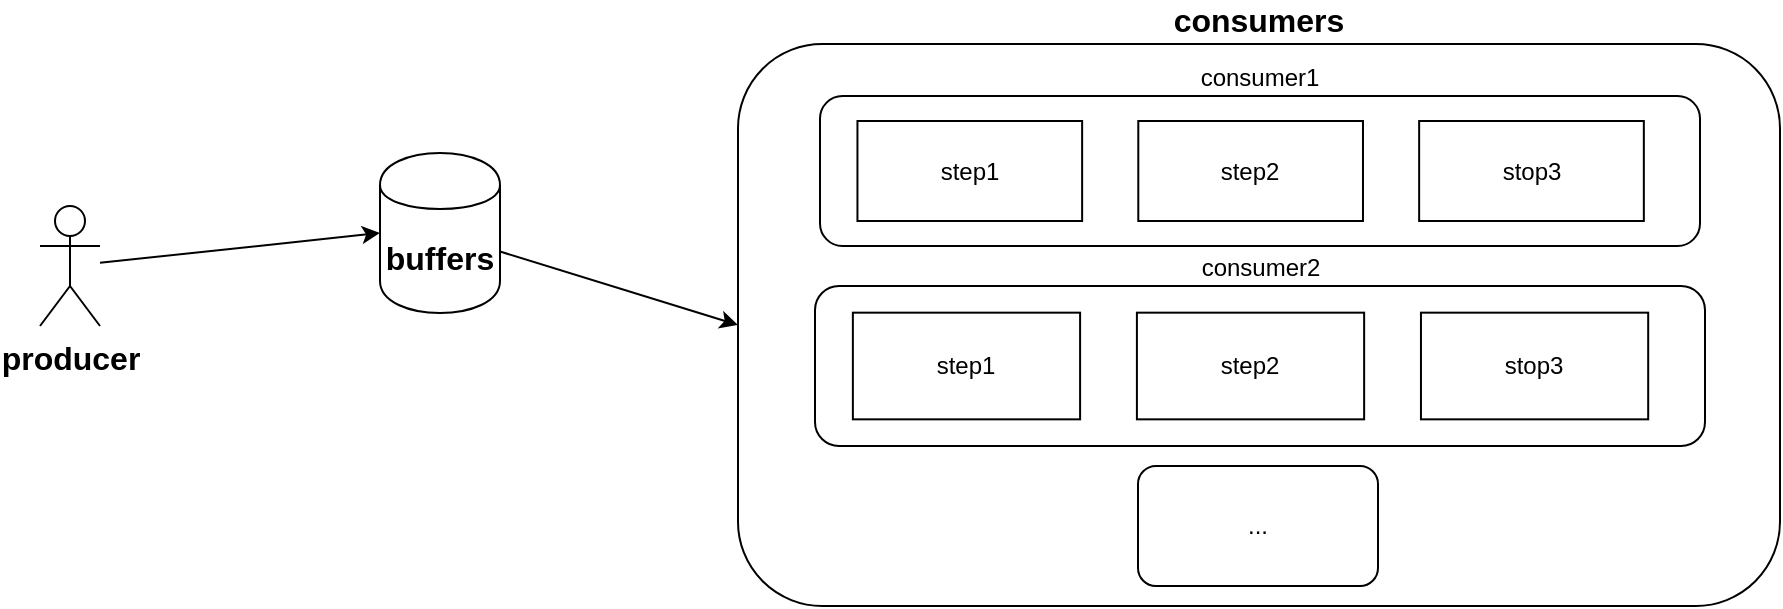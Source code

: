<mxfile version="10.6.3" type="github"><diagram id="2p6xL1T3--Fg-sngvozF" name="consumer1"><mxGraphModel dx="1394" dy="774" grid="1" gridSize="10" guides="1" tooltips="1" connect="1" arrows="1" fold="1" page="1" pageScale="1" pageWidth="850" pageHeight="1100" math="0" shadow="0"><root><mxCell id="0"/><mxCell id="1" parent="0"/><mxCell id="8dl2F0hrXW_n9HtKonEr-14" value="consumers" style="rounded=1;whiteSpace=wrap;html=1;labelPosition=center;verticalLabelPosition=top;align=center;verticalAlign=bottom;fontStyle=1;fontSize=16;" vertex="1" parent="1"><mxGeometry x="539" y="239" width="521" height="281" as="geometry"/></mxCell><mxCell id="8dl2F0hrXW_n9HtKonEr-16" style="edgeStyle=none;rounded=0;orthogonalLoop=1;jettySize=auto;html=1;entryX=0;entryY=0.5;entryDx=0;entryDy=0;" edge="1" parent="1" source="8dl2F0hrXW_n9HtKonEr-1" target="8dl2F0hrXW_n9HtKonEr-14"><mxGeometry relative="1" as="geometry"/></mxCell><mxCell id="8dl2F0hrXW_n9HtKonEr-1" value="buffers" style="shape=cylinder;whiteSpace=wrap;html=1;boundedLbl=1;backgroundOutline=1;fontStyle=1;fontSize=16;" vertex="1" parent="1"><mxGeometry x="360" y="293.5" width="60" height="80" as="geometry"/></mxCell><mxCell id="8dl2F0hrXW_n9HtKonEr-15" style="edgeStyle=none;rounded=0;orthogonalLoop=1;jettySize=auto;html=1;entryX=0;entryY=0.5;entryDx=0;entryDy=0;" edge="1" parent="1" source="8dl2F0hrXW_n9HtKonEr-2" target="8dl2F0hrXW_n9HtKonEr-1"><mxGeometry relative="1" as="geometry"/></mxCell><mxCell id="8dl2F0hrXW_n9HtKonEr-2" value="producer&lt;br style=&quot;font-size: 16px;&quot;&gt;" style="shape=umlActor;verticalLabelPosition=bottom;labelBackgroundColor=#ffffff;verticalAlign=top;html=1;outlineConnect=0;fontStyle=1;fontSize=16;" vertex="1" parent="1"><mxGeometry x="190" y="320" width="30" height="60" as="geometry"/></mxCell><mxCell id="8dl2F0hrXW_n9HtKonEr-7" value="" style="group" vertex="1" connectable="0" parent="1"><mxGeometry x="580" y="265" width="440" height="75" as="geometry"/></mxCell><mxCell id="8dl2F0hrXW_n9HtKonEr-6" value="consumer1" style="rounded=1;whiteSpace=wrap;html=1;labelPosition=center;verticalLabelPosition=top;align=center;verticalAlign=bottom;" vertex="1" parent="8dl2F0hrXW_n9HtKonEr-7"><mxGeometry width="440" height="75" as="geometry"/></mxCell><mxCell id="8dl2F0hrXW_n9HtKonEr-3" value="step1" style="rounded=0;whiteSpace=wrap;html=1;" vertex="1" parent="8dl2F0hrXW_n9HtKonEr-7"><mxGeometry x="18.723" y="12.5" width="112.34" height="50" as="geometry"/></mxCell><mxCell id="8dl2F0hrXW_n9HtKonEr-4" value="step2" style="rounded=0;whiteSpace=wrap;html=1;" vertex="1" parent="8dl2F0hrXW_n9HtKonEr-7"><mxGeometry x="159.149" y="12.5" width="112.34" height="50" as="geometry"/></mxCell><mxCell id="8dl2F0hrXW_n9HtKonEr-5" value="stop3" style="rounded=0;whiteSpace=wrap;html=1;" vertex="1" parent="8dl2F0hrXW_n9HtKonEr-7"><mxGeometry x="299.574" y="12.5" width="112.34" height="50" as="geometry"/></mxCell><mxCell id="8dl2F0hrXW_n9HtKonEr-8" value="" style="group" vertex="1" connectable="0" parent="1"><mxGeometry x="577.5" y="360" width="445" height="80" as="geometry"/></mxCell><mxCell id="8dl2F0hrXW_n9HtKonEr-9" value="consumer2" style="rounded=1;whiteSpace=wrap;html=1;labelPosition=center;verticalLabelPosition=top;align=center;verticalAlign=bottom;" vertex="1" parent="8dl2F0hrXW_n9HtKonEr-8"><mxGeometry width="445" height="80" as="geometry"/></mxCell><mxCell id="8dl2F0hrXW_n9HtKonEr-10" value="step1" style="rounded=0;whiteSpace=wrap;html=1;" vertex="1" parent="8dl2F0hrXW_n9HtKonEr-8"><mxGeometry x="18.936" y="13.333" width="113.617" height="53.333" as="geometry"/></mxCell><mxCell id="8dl2F0hrXW_n9HtKonEr-11" value="step2" style="rounded=0;whiteSpace=wrap;html=1;" vertex="1" parent="8dl2F0hrXW_n9HtKonEr-8"><mxGeometry x="160.957" y="13.333" width="113.617" height="53.333" as="geometry"/></mxCell><mxCell id="8dl2F0hrXW_n9HtKonEr-12" value="stop3" style="rounded=0;whiteSpace=wrap;html=1;" vertex="1" parent="8dl2F0hrXW_n9HtKonEr-8"><mxGeometry x="302.979" y="13.333" width="113.617" height="53.333" as="geometry"/></mxCell><mxCell id="8dl2F0hrXW_n9HtKonEr-13" value="..." style="rounded=1;whiteSpace=wrap;html=1;" vertex="1" parent="1"><mxGeometry x="739" y="450" width="120" height="60" as="geometry"/></mxCell></root></mxGraphModel></diagram><diagram id="8_EKGCLCk-V0oYqaqpBq" name="consumer2"><mxGraphModel dx="1394" dy="774" grid="1" gridSize="10" guides="1" tooltips="1" connect="1" arrows="1" fold="1" page="1" pageScale="1" pageWidth="850" pageHeight="1100" math="0" shadow="0"><root><mxCell id="E3wobqXiEwf1JfdLTfOD-0"/><mxCell id="E3wobqXiEwf1JfdLTfOD-1" parent="E3wobqXiEwf1JfdLTfOD-0"/><mxCell id="E3wobqXiEwf1JfdLTfOD-25" style="edgeStyle=none;rounded=0;orthogonalLoop=1;jettySize=auto;html=1;entryX=0;entryY=0.5;entryDx=0;entryDy=0;fontSize=16;" edge="1" parent="E3wobqXiEwf1JfdLTfOD-1" source="E3wobqXiEwf1JfdLTfOD-2" target="E3wobqXiEwf1JfdLTfOD-9"><mxGeometry relative="1" as="geometry"/></mxCell><mxCell id="E3wobqXiEwf1JfdLTfOD-2" value="buffers" style="shape=cylinder;whiteSpace=wrap;html=1;boundedLbl=1;backgroundOutline=1;fontStyle=1;fontSize=16;" vertex="1" parent="E3wobqXiEwf1JfdLTfOD-1"><mxGeometry x="300" y="290" width="60" height="80" as="geometry"/></mxCell><mxCell id="E3wobqXiEwf1JfdLTfOD-3" style="edgeStyle=none;rounded=0;orthogonalLoop=1;jettySize=auto;html=1;entryX=0;entryY=0.5;entryDx=0;entryDy=0;" edge="1" parent="E3wobqXiEwf1JfdLTfOD-1" source="E3wobqXiEwf1JfdLTfOD-4" target="E3wobqXiEwf1JfdLTfOD-2"><mxGeometry relative="1" as="geometry"/></mxCell><mxCell id="E3wobqXiEwf1JfdLTfOD-4" value="producer&lt;br style=&quot;font-size: 16px;&quot;&gt;" style="shape=umlActor;verticalLabelPosition=bottom;labelBackgroundColor=#ffffff;verticalAlign=top;html=1;outlineConnect=0;fontStyle=1;fontSize=16;" vertex="1" parent="E3wobqXiEwf1JfdLTfOD-1"><mxGeometry x="190" y="320" width="30" height="60" as="geometry"/></mxCell><mxCell id="E3wobqXiEwf1JfdLTfOD-10" value="" style="group" vertex="1" connectable="0" parent="E3wobqXiEwf1JfdLTfOD-1"><mxGeometry x="500" y="234" width="130" height="237" as="geometry"/></mxCell><mxCell id="E3wobqXiEwf1JfdLTfOD-9" value="step1_s" style="rounded=1;whiteSpace=wrap;html=1;fontSize=16;labelPosition=center;verticalLabelPosition=top;align=center;verticalAlign=bottom;fontStyle=1" vertex="1" parent="E3wobqXiEwf1JfdLTfOD-10"><mxGeometry width="130" height="237" as="geometry"/></mxCell><mxCell id="E3wobqXiEwf1JfdLTfOD-5" value="step1" style="rounded=0;whiteSpace=wrap;html=1;fontSize=16;" vertex="1" parent="E3wobqXiEwf1JfdLTfOD-10"><mxGeometry x="20" y="26" width="90" height="40" as="geometry"/></mxCell><mxCell id="E3wobqXiEwf1JfdLTfOD-6" value="step1" style="rounded=0;whiteSpace=wrap;html=1;fontSize=16;" vertex="1" parent="E3wobqXiEwf1JfdLTfOD-10"><mxGeometry x="20" y="76" width="90" height="40" as="geometry"/></mxCell><mxCell id="E3wobqXiEwf1JfdLTfOD-7" value="..." style="rounded=0;whiteSpace=wrap;html=1;fontSize=16;" vertex="1" parent="E3wobqXiEwf1JfdLTfOD-10"><mxGeometry x="20" y="126" width="90" height="40" as="geometry"/></mxCell><mxCell id="E3wobqXiEwf1JfdLTfOD-8" value="step1" style="rounded=0;whiteSpace=wrap;html=1;fontSize=16;" vertex="1" parent="E3wobqXiEwf1JfdLTfOD-10"><mxGeometry x="20" y="176" width="90" height="40" as="geometry"/></mxCell><mxCell id="E3wobqXiEwf1JfdLTfOD-11" value="" style="group" vertex="1" connectable="0" parent="E3wobqXiEwf1JfdLTfOD-1"><mxGeometry x="890" y="231.5" width="130" height="237" as="geometry"/></mxCell><mxCell id="E3wobqXiEwf1JfdLTfOD-12" value="step2_s" style="rounded=1;whiteSpace=wrap;html=1;fontSize=16;labelPosition=center;verticalLabelPosition=top;align=center;verticalAlign=bottom;fontStyle=1" vertex="1" parent="E3wobqXiEwf1JfdLTfOD-11"><mxGeometry width="130" height="237" as="geometry"/></mxCell><mxCell id="E3wobqXiEwf1JfdLTfOD-13" value="step2" style="rounded=0;whiteSpace=wrap;html=1;fontSize=16;" vertex="1" parent="E3wobqXiEwf1JfdLTfOD-11"><mxGeometry x="20" y="26" width="90" height="40" as="geometry"/></mxCell><mxCell id="E3wobqXiEwf1JfdLTfOD-14" value="step2" style="rounded=0;whiteSpace=wrap;html=1;fontSize=16;" vertex="1" parent="E3wobqXiEwf1JfdLTfOD-11"><mxGeometry x="20" y="76" width="90" height="40" as="geometry"/></mxCell><mxCell id="E3wobqXiEwf1JfdLTfOD-15" value="..." style="rounded=0;whiteSpace=wrap;html=1;fontSize=16;" vertex="1" parent="E3wobqXiEwf1JfdLTfOD-11"><mxGeometry x="20" y="126" width="90" height="40" as="geometry"/></mxCell><mxCell id="E3wobqXiEwf1JfdLTfOD-16" value="step2" style="rounded=0;whiteSpace=wrap;html=1;fontSize=16;" vertex="1" parent="E3wobqXiEwf1JfdLTfOD-11"><mxGeometry x="20" y="176" width="90" height="40" as="geometry"/></mxCell><mxCell id="E3wobqXiEwf1JfdLTfOD-27" style="edgeStyle=none;rounded=0;orthogonalLoop=1;jettySize=auto;html=1;fontSize=16;" edge="1" parent="E3wobqXiEwf1JfdLTfOD-1" source="E3wobqXiEwf1JfdLTfOD-17" target="E3wobqXiEwf1JfdLTfOD-12"><mxGeometry relative="1" as="geometry"/></mxCell><mxCell id="E3wobqXiEwf1JfdLTfOD-17" value="buffers1" style="shape=cylinder;whiteSpace=wrap;html=1;boundedLbl=1;backgroundOutline=1;fontStyle=1;fontSize=16;" vertex="1" parent="E3wobqXiEwf1JfdLTfOD-1"><mxGeometry x="740" y="290" width="70" height="80" as="geometry"/></mxCell><mxCell id="E3wobqXiEwf1JfdLTfOD-18" value="" style="group" vertex="1" connectable="0" parent="E3wobqXiEwf1JfdLTfOD-1"><mxGeometry x="1300" y="220" width="130" height="237" as="geometry"/></mxCell><mxCell id="E3wobqXiEwf1JfdLTfOD-19" value="step3_s" style="rounded=1;whiteSpace=wrap;html=1;fontSize=16;labelPosition=center;verticalLabelPosition=top;align=center;verticalAlign=bottom;fontStyle=1" vertex="1" parent="E3wobqXiEwf1JfdLTfOD-18"><mxGeometry width="130" height="237" as="geometry"/></mxCell><mxCell id="E3wobqXiEwf1JfdLTfOD-20" value="step3" style="rounded=0;whiteSpace=wrap;html=1;fontSize=16;" vertex="1" parent="E3wobqXiEwf1JfdLTfOD-18"><mxGeometry x="20" y="26" width="90" height="40" as="geometry"/></mxCell><mxCell id="E3wobqXiEwf1JfdLTfOD-21" value="step3" style="rounded=0;whiteSpace=wrap;html=1;fontSize=16;" vertex="1" parent="E3wobqXiEwf1JfdLTfOD-18"><mxGeometry x="20" y="76" width="90" height="40" as="geometry"/></mxCell><mxCell id="E3wobqXiEwf1JfdLTfOD-22" value="..." style="rounded=0;whiteSpace=wrap;html=1;fontSize=16;" vertex="1" parent="E3wobqXiEwf1JfdLTfOD-18"><mxGeometry x="20" y="126" width="90" height="40" as="geometry"/></mxCell><mxCell id="E3wobqXiEwf1JfdLTfOD-23" value="step3" style="rounded=0;whiteSpace=wrap;html=1;fontSize=16;" vertex="1" parent="E3wobqXiEwf1JfdLTfOD-18"><mxGeometry x="20" y="176" width="90" height="40" as="geometry"/></mxCell><mxCell id="E3wobqXiEwf1JfdLTfOD-29" style="edgeStyle=none;rounded=0;orthogonalLoop=1;jettySize=auto;html=1;entryX=0;entryY=0.5;entryDx=0;entryDy=0;fontSize=16;" edge="1" parent="E3wobqXiEwf1JfdLTfOD-1" source="E3wobqXiEwf1JfdLTfOD-24" target="E3wobqXiEwf1JfdLTfOD-19"><mxGeometry relative="1" as="geometry"/></mxCell><mxCell id="E3wobqXiEwf1JfdLTfOD-24" value="buffers2" style="shape=cylinder;whiteSpace=wrap;html=1;boundedLbl=1;backgroundOutline=1;fontStyle=1;fontSize=16;" vertex="1" parent="E3wobqXiEwf1JfdLTfOD-1"><mxGeometry x="1140" y="278.5" width="70" height="80" as="geometry"/></mxCell><mxCell id="E3wobqXiEwf1JfdLTfOD-26" style="edgeStyle=none;rounded=0;orthogonalLoop=1;jettySize=auto;html=1;fontSize=16;" edge="1" parent="E3wobqXiEwf1JfdLTfOD-1" source="E3wobqXiEwf1JfdLTfOD-9" target="E3wobqXiEwf1JfdLTfOD-17"><mxGeometry relative="1" as="geometry"/></mxCell><mxCell id="E3wobqXiEwf1JfdLTfOD-28" style="edgeStyle=none;rounded=0;orthogonalLoop=1;jettySize=auto;html=1;entryX=0.014;entryY=0.594;entryDx=0;entryDy=0;entryPerimeter=0;fontSize=16;" edge="1" parent="E3wobqXiEwf1JfdLTfOD-1" source="E3wobqXiEwf1JfdLTfOD-12" target="E3wobqXiEwf1JfdLTfOD-24"><mxGeometry relative="1" as="geometry"/></mxCell><mxCell id="YJEEV4iecxAkVkgHWLwj-1" value="单一临界资源" style="text;html=1;strokeColor=none;fillColor=none;align=center;verticalAlign=middle;whiteSpace=wrap;rounded=0;fontSize=16;" vertex="1" parent="E3wobqXiEwf1JfdLTfOD-1"><mxGeometry x="500" y="560" width="125" height="20" as="geometry"/></mxCell><mxCell id="YJEEV4iecxAkVkgHWLwj-2" value="单一临界资源" style="text;html=1;strokeColor=none;fillColor=none;align=center;verticalAlign=middle;whiteSpace=wrap;rounded=0;fontSize=16;" vertex="1" parent="E3wobqXiEwf1JfdLTfOD-1"><mxGeometry x="890" y="560" width="125" height="20" as="geometry"/></mxCell><mxCell id="YJEEV4iecxAkVkgHWLwj-3" value="单一临界资源" style="text;html=1;strokeColor=none;fillColor=none;align=center;verticalAlign=middle;whiteSpace=wrap;rounded=0;fontSize=16;" vertex="1" parent="E3wobqXiEwf1JfdLTfOD-1"><mxGeometry x="1300" y="560" width="125" height="20" as="geometry"/></mxCell><mxCell id="YJEEV4iecxAkVkgHWLwj-4" style="edgeStyle=none;rounded=0;orthogonalLoop=1;jettySize=auto;html=1;fontSize=16;dashed=1;dashPattern=1 4;" edge="1" parent="E3wobqXiEwf1JfdLTfOD-1" source="E3wobqXiEwf1JfdLTfOD-9" target="YJEEV4iecxAkVkgHWLwj-1"><mxGeometry relative="1" as="geometry"/></mxCell><mxCell id="YJEEV4iecxAkVkgHWLwj-5" style="edgeStyle=none;rounded=0;orthogonalLoop=1;jettySize=auto;html=1;fontSize=16;dashed=1;dashPattern=1 4;" edge="1" parent="E3wobqXiEwf1JfdLTfOD-1" source="E3wobqXiEwf1JfdLTfOD-12" target="YJEEV4iecxAkVkgHWLwj-2"><mxGeometry relative="1" as="geometry"/></mxCell><mxCell id="YJEEV4iecxAkVkgHWLwj-6" style="edgeStyle=none;rounded=0;orthogonalLoop=1;jettySize=auto;html=1;fontSize=16;dashed=1;dashPattern=1 4;" edge="1" parent="E3wobqXiEwf1JfdLTfOD-1" source="E3wobqXiEwf1JfdLTfOD-19" target="YJEEV4iecxAkVkgHWLwj-3"><mxGeometry relative="1" as="geometry"/></mxCell><mxCell id="YJEEV4iecxAkVkgHWLwj-7" value="优点：&lt;br&gt;1.对于每一个临界资源的访问能配置不同的访问频率&lt;br&gt;2.能保证每一个临界资源的访问不受调度本身影响&lt;br&gt;&lt;br&gt;缺点：&lt;br&gt;1.不能保证缓冲区初始化顺序&lt;br&gt;2.不容易控制单一任务的总体超时时间&lt;br&gt;" style="text;html=1;strokeColor=none;fillColor=none;align=center;verticalAlign=middle;whiteSpace=wrap;rounded=0;fontSize=16;" vertex="1" parent="E3wobqXiEwf1JfdLTfOD-1"><mxGeometry x="290" y="650" width="610" height="190" as="geometry"/></mxCell></root></mxGraphModel></diagram><diagram id="mrV16MelFC56zndUMIWV" name="critical_resource"><mxGraphModel dx="1394" dy="774" grid="1" gridSize="10" guides="1" tooltips="1" connect="1" arrows="1" fold="1" page="1" pageScale="1" pageWidth="850" pageHeight="1100" math="0" shadow="0"><root><mxCell id="XTQEprvvrDW5SVDIGt3u-0"/><mxCell id="XTQEprvvrDW5SVDIGt3u-1" parent="XTQEprvvrDW5SVDIGt3u-0"/><mxCell id="Ewbt-kQI9a-X05liA7nR-13" value="多线程调度" style="rounded=1;whiteSpace=wrap;html=1;fontSize=16;labelPosition=center;verticalLabelPosition=top;align=center;verticalAlign=bottom;fontStyle=1" vertex="1" parent="XTQEprvvrDW5SVDIGt3u-1"><mxGeometry x="285" y="450" width="160" height="173" as="geometry"/></mxCell><mxCell id="Ewbt-kQI9a-X05liA7nR-3" style="edgeStyle=none;rounded=0;orthogonalLoop=1;jettySize=auto;html=1;entryX=0;entryY=0.5;entryDx=0;entryDy=0;fontSize=16;" edge="1" parent="XTQEprvvrDW5SVDIGt3u-1" source="Ewbt-kQI9a-X05liA7nR-0" target="Ewbt-kQI9a-X05liA7nR-1"><mxGeometry relative="1" as="geometry"/></mxCell><mxCell id="Ewbt-kQI9a-X05liA7nR-0" value="任务" style="shape=cylinder;whiteSpace=wrap;html=1;boundedLbl=1;backgroundOutline=1;fontStyle=1;fontSize=16;" vertex="1" parent="XTQEprvvrDW5SVDIGt3u-1"><mxGeometry x="110" y="210" width="60" height="80" as="geometry"/></mxCell><mxCell id="Ewbt-kQI9a-X05liA7nR-4" value="batch" style="edgeStyle=none;rounded=0;orthogonalLoop=1;jettySize=auto;html=1;fontSize=16;" edge="1" parent="XTQEprvvrDW5SVDIGt3u-1" source="Ewbt-kQI9a-X05liA7nR-1" target="Ewbt-kQI9a-X05liA7nR-2"><mxGeometry relative="1" as="geometry"/></mxCell><mxCell id="Ewbt-kQI9a-X05liA7nR-1" value="消费者" style="rounded=0;whiteSpace=wrap;html=1;fontSize=16;" vertex="1" parent="XTQEprvvrDW5SVDIGt3u-1"><mxGeometry x="290" y="190" width="120" height="60" as="geometry"/></mxCell><mxCell id="Ewbt-kQI9a-X05liA7nR-2" value="临界资源" style="ellipse;shape=cloud;whiteSpace=wrap;html=1;fontSize=16;" vertex="1" parent="XTQEprvvrDW5SVDIGt3u-1"><mxGeometry x="550" y="125" width="120" height="190" as="geometry"/></mxCell><mxCell id="Ewbt-kQI9a-X05liA7nR-14" style="edgeStyle=none;rounded=0;orthogonalLoop=1;jettySize=auto;html=1;entryX=0;entryY=0.5;entryDx=0;entryDy=0;fontSize=16;" edge="1" parent="XTQEprvvrDW5SVDIGt3u-1" source="Ewbt-kQI9a-X05liA7nR-6" target="Ewbt-kQI9a-X05liA7nR-8"><mxGeometry relative="1" as="geometry"/></mxCell><mxCell id="Ewbt-kQI9a-X05liA7nR-15" style="edgeStyle=none;rounded=0;orthogonalLoop=1;jettySize=auto;html=1;fontSize=16;" edge="1" parent="XTQEprvvrDW5SVDIGt3u-1" source="Ewbt-kQI9a-X05liA7nR-6" target="Ewbt-kQI9a-X05liA7nR-11"><mxGeometry relative="1" as="geometry"/></mxCell><mxCell id="Ewbt-kQI9a-X05liA7nR-16" style="edgeStyle=none;rounded=0;orthogonalLoop=1;jettySize=auto;html=1;entryX=0;entryY=0.5;entryDx=0;entryDy=0;fontSize=16;" edge="1" parent="XTQEprvvrDW5SVDIGt3u-1" source="Ewbt-kQI9a-X05liA7nR-6" target="Ewbt-kQI9a-X05liA7nR-12"><mxGeometry relative="1" as="geometry"/></mxCell><mxCell id="Ewbt-kQI9a-X05liA7nR-6" value="任务" style="shape=cylinder;whiteSpace=wrap;html=1;boundedLbl=1;backgroundOutline=1;fontStyle=1;fontSize=16;" vertex="1" parent="XTQEprvvrDW5SVDIGt3u-1"><mxGeometry x="110" y="495" width="60" height="80" as="geometry"/></mxCell><mxCell id="Ewbt-kQI9a-X05liA7nR-7" value="" style="edgeStyle=none;rounded=0;orthogonalLoop=1;jettySize=auto;html=1;fontSize=16;" edge="1" source="Ewbt-kQI9a-X05liA7nR-8" target="Ewbt-kQI9a-X05liA7nR-9" parent="XTQEprvvrDW5SVDIGt3u-1"><mxGeometry relative="1" as="geometry"/></mxCell><mxCell id="Ewbt-kQI9a-X05liA7nR-8" value="消费者" style="rounded=0;whiteSpace=wrap;html=1;fontSize=16;" vertex="1" parent="XTQEprvvrDW5SVDIGt3u-1"><mxGeometry x="305" y="475" width="120" height="35" as="geometry"/></mxCell><mxCell id="Ewbt-kQI9a-X05liA7nR-9" value="临界资源" style="ellipse;shape=cloud;whiteSpace=wrap;html=1;fontSize=16;" vertex="1" parent="XTQEprvvrDW5SVDIGt3u-1"><mxGeometry x="560" y="433" width="120" height="190" as="geometry"/></mxCell><mxCell id="Ewbt-kQI9a-X05liA7nR-17" style="edgeStyle=none;rounded=0;orthogonalLoop=1;jettySize=auto;html=1;fontSize=16;" edge="1" parent="XTQEprvvrDW5SVDIGt3u-1" source="Ewbt-kQI9a-X05liA7nR-11" target="Ewbt-kQI9a-X05liA7nR-9"><mxGeometry relative="1" as="geometry"/></mxCell><mxCell id="Ewbt-kQI9a-X05liA7nR-11" value="..." style="rounded=0;whiteSpace=wrap;html=1;fontSize=16;" vertex="1" parent="XTQEprvvrDW5SVDIGt3u-1"><mxGeometry x="305" y="517.5" width="120" height="35" as="geometry"/></mxCell><mxCell id="Ewbt-kQI9a-X05liA7nR-18" style="edgeStyle=none;rounded=0;orthogonalLoop=1;jettySize=auto;html=1;fontSize=16;" edge="1" parent="XTQEprvvrDW5SVDIGt3u-1" source="Ewbt-kQI9a-X05liA7nR-12" target="Ewbt-kQI9a-X05liA7nR-9"><mxGeometry relative="1" as="geometry"/></mxCell><mxCell id="Ewbt-kQI9a-X05liA7nR-12" value="消费者" style="rounded=0;whiteSpace=wrap;html=1;fontSize=16;" vertex="1" parent="XTQEprvvrDW5SVDIGt3u-1"><mxGeometry x="305" y="560" width="120" height="35" as="geometry"/></mxCell></root></mxGraphModel></diagram><diagram id="RIuyM1u8Fw4Xi-KSL2w5" name="batch_write"><mxGraphModel dx="1394" dy="774" grid="1" gridSize="10" guides="1" tooltips="1" connect="1" arrows="1" fold="1" page="1" pageScale="1" pageWidth="850" pageHeight="1100" math="0" shadow="0"><root><mxCell id="Px9hmQa4YZsye6s7uvPy-0"/><mxCell id="Px9hmQa4YZsye6s7uvPy-1" parent="Px9hmQa4YZsye6s7uvPy-0"/><mxCell id="AgIy3mwV1TMTRXWZj3vD-0" value="临界资源" style="ellipse;shape=cloud;whiteSpace=wrap;html=1;fontSize=16;" vertex="1" parent="Px9hmQa4YZsye6s7uvPy-1"><mxGeometry x="1100" y="180" width="120" height="190" as="geometry"/></mxCell><mxCell id="LIehC4V271irYkQDTqei-0" style="edgeStyle=none;rounded=0;orthogonalLoop=1;jettySize=auto;html=1;entryX=0;entryY=0.5;entryDx=0;entryDy=0;fontSize=16;" edge="1" parent="Px9hmQa4YZsye6s7uvPy-1" source="LIehC4V271irYkQDTqei-1" target="LIehC4V271irYkQDTqei-2"><mxGeometry relative="1" as="geometry"/></mxCell><mxCell id="qHKPVipBOYqjP3dnBvhs-21" style="edgeStyle=none;rounded=0;orthogonalLoop=1;jettySize=auto;html=1;entryX=0;entryY=0.5;entryDx=0;entryDy=0;fontSize=16;" edge="1" parent="Px9hmQa4YZsye6s7uvPy-1" source="LIehC4V271irYkQDTqei-1" target="qHKPVipBOYqjP3dnBvhs-18"><mxGeometry relative="1" as="geometry"/></mxCell><mxCell id="qHKPVipBOYqjP3dnBvhs-22" style="edgeStyle=none;rounded=0;orthogonalLoop=1;jettySize=auto;html=1;entryX=0;entryY=0.5;entryDx=0;entryDy=0;fontSize=16;" edge="1" parent="Px9hmQa4YZsye6s7uvPy-1" source="LIehC4V271irYkQDTqei-1" target="qHKPVipBOYqjP3dnBvhs-20"><mxGeometry relative="1" as="geometry"/></mxCell><mxCell id="LIehC4V271irYkQDTqei-1" value="任务" style="shape=cylinder;whiteSpace=wrap;html=1;boundedLbl=1;backgroundOutline=1;fontStyle=1;fontSize=16;" vertex="1" parent="Px9hmQa4YZsye6s7uvPy-1"><mxGeometry x="20" y="277.5" width="60" height="70" as="geometry"/></mxCell><mxCell id="LIehC4V271irYkQDTqei-2" value="消费者" style="rounded=0;whiteSpace=wrap;html=1;fontSize=16;" vertex="1" parent="Px9hmQa4YZsye6s7uvPy-1"><mxGeometry x="170" y="197.5" width="120" height="60" as="geometry"/></mxCell><mxCell id="LIehC4V271irYkQDTqei-3" value="" style="rounded=1;whiteSpace=wrap;html=1;fontSize=16;direction=south;labelPosition=center;verticalLabelPosition=bottom;align=center;verticalAlign=top;" vertex="1" parent="Px9hmQa4YZsye6s7uvPy-1"><mxGeometry x="545" y="10" width="485" height="580" as="geometry"/></mxCell><mxCell id="qHKPVipBOYqjP3dnBvhs-2" value="" style="shape=mxgraph.bpmn.shape;html=1;verticalLabelPosition=bottom;labelBackgroundColor=#ffffff;verticalAlign=top;align=center;perimeter=ellipsePerimeter;outlineConnect=0;outline=eventNonint;symbol=timer;fontSize=16;" vertex="1" parent="Px9hmQa4YZsye6s7uvPy-1"><mxGeometry x="715" y="110" width="50" height="50" as="geometry"/></mxCell><mxCell id="qHKPVipBOYqjP3dnBvhs-4" value="待访问临界资源任务" style="shape=cylinder;whiteSpace=wrap;html=1;boundedLbl=1;backgroundOutline=1;fontSize=16;verticalAlign=middle;" vertex="1" parent="Px9hmQa4YZsye6s7uvPy-1"><mxGeometry x="589" y="60" width="87" height="60" as="geometry"/></mxCell><mxCell id="qHKPVipBOYqjP3dnBvhs-6" value="" style="rounded=0;whiteSpace=wrap;html=1;fontSize=16;" vertex="1" parent="Px9hmQa4YZsye6s7uvPy-1"><mxGeometry x="550" y="170" width="470" height="80" as="geometry"/></mxCell><mxCell id="qHKPVipBOYqjP3dnBvhs-28" style="edgeStyle=none;rounded=0;orthogonalLoop=1;jettySize=auto;html=1;dashed=1;fontSize=16;entryX=0.5;entryY=0;entryDx=0;entryDy=0;" edge="1" parent="Px9hmQa4YZsye6s7uvPy-1" source="qHKPVipBOYqjP3dnBvhs-11" target="qHKPVipBOYqjP3dnBvhs-25"><mxGeometry relative="1" as="geometry"/></mxCell><mxCell id="qHKPVipBOYqjP3dnBvhs-11" value="读取chan_query写入待访问区" style="rounded=0;whiteSpace=wrap;html=1;fontSize=16;" vertex="1" parent="Px9hmQa4YZsye6s7uvPy-1"><mxGeometry x="570" y="180" width="125" height="60" as="geometry"/></mxCell><mxCell id="qHKPVipBOYqjP3dnBvhs-16" style="edgeStyle=none;rounded=0;orthogonalLoop=1;jettySize=auto;html=1;fontSize=16;exitX=0.5;exitY=1;exitDx=0;exitDy=0;dashed=1;" edge="1" parent="Px9hmQa4YZsye6s7uvPy-1" source="qHKPVipBOYqjP3dnBvhs-12" target="qHKPVipBOYqjP3dnBvhs-14"><mxGeometry relative="1" as="geometry"/></mxCell><mxCell id="qHKPVipBOYqjP3dnBvhs-12" value="定时写入访问" style="rounded=0;whiteSpace=wrap;html=1;fontSize=16;" vertex="1" parent="Px9hmQa4YZsye6s7uvPy-1"><mxGeometry x="705" y="180" width="70" height="60" as="geometry"/></mxCell><mxCell id="qHKPVipBOYqjP3dnBvhs-17" style="edgeStyle=none;rounded=0;orthogonalLoop=1;jettySize=auto;html=1;fontSize=16;dashed=1;" edge="1" parent="Px9hmQa4YZsye6s7uvPy-1" source="qHKPVipBOYqjP3dnBvhs-13" target="qHKPVipBOYqjP3dnBvhs-14"><mxGeometry relative="1" as="geometry"/></mxCell><mxCell id="qHKPVipBOYqjP3dnBvhs-13" value="待访问满写入访问" style="rounded=0;whiteSpace=wrap;html=1;fontSize=16;" vertex="1" parent="Px9hmQa4YZsye6s7uvPy-1"><mxGeometry x="785" y="180" width="70" height="60" as="geometry"/></mxCell><mxCell id="qHKPVipBOYqjP3dnBvhs-14" value="访问临界资源任务" style="shape=cylinder;whiteSpace=wrap;html=1;boundedLbl=1;backgroundOutline=1;fontSize=16;verticalAlign=top;labelPosition=center;verticalLabelPosition=bottom;align=center;" vertex="1" parent="Px9hmQa4YZsye6s7uvPy-1"><mxGeometry x="707" y="300" width="137" height="261" as="geometry"/></mxCell><mxCell id="qHKPVipBOYqjP3dnBvhs-15" style="edgeStyle=none;rounded=0;orthogonalLoop=1;jettySize=auto;html=1;fontSize=16;dashed=1;entryX=0.5;entryY=0;entryDx=0;entryDy=0;" edge="1" parent="Px9hmQa4YZsye6s7uvPy-1" source="qHKPVipBOYqjP3dnBvhs-2" target="qHKPVipBOYqjP3dnBvhs-12"><mxGeometry relative="1" as="geometry"/></mxCell><mxCell id="qHKPVipBOYqjP3dnBvhs-10" style="edgeStyle=none;rounded=0;orthogonalLoop=1;jettySize=auto;html=1;fontSize=16;exitX=0.5;exitY=0;exitDx=0;exitDy=0;dashed=1;" edge="1" parent="Px9hmQa4YZsye6s7uvPy-1" source="qHKPVipBOYqjP3dnBvhs-11" target="qHKPVipBOYqjP3dnBvhs-4"><mxGeometry relative="1" as="geometry"/></mxCell><mxCell id="qHKPVipBOYqjP3dnBvhs-23" value="single" style="edgeStyle=none;rounded=0;orthogonalLoop=1;jettySize=auto;html=1;entryX=0;entryY=0.5;entryDx=0;entryDy=0;fontSize=16;dashed=1;dashPattern=1 1;fillColor=#fff2cc;strokeColor=#d6b656;" edge="1" parent="Px9hmQa4YZsye6s7uvPy-1" source="qHKPVipBOYqjP3dnBvhs-18" target="qHKPVipBOYqjP3dnBvhs-25"><mxGeometry relative="1" as="geometry"/></mxCell><mxCell id="qHKPVipBOYqjP3dnBvhs-18" value=",,," style="rounded=0;whiteSpace=wrap;html=1;fontSize=16;" vertex="1" parent="Px9hmQa4YZsye6s7uvPy-1"><mxGeometry x="170" y="267.5" width="120" height="60" as="geometry"/></mxCell><mxCell id="qHKPVipBOYqjP3dnBvhs-24" value="single" style="edgeStyle=none;rounded=0;orthogonalLoop=1;jettySize=auto;html=1;fontSize=16;entryX=0;entryY=0.7;entryDx=0;entryDy=0;dashed=1;dashPattern=1 1;fillColor=#fff2cc;strokeColor=#d6b656;" edge="1" parent="Px9hmQa4YZsye6s7uvPy-1" source="qHKPVipBOYqjP3dnBvhs-20" target="qHKPVipBOYqjP3dnBvhs-25"><mxGeometry relative="1" as="geometry"/></mxCell><mxCell id="qHKPVipBOYqjP3dnBvhs-20" value="消费者" style="rounded=0;whiteSpace=wrap;html=1;fontSize=16;" vertex="1" parent="Px9hmQa4YZsye6s7uvPy-1"><mxGeometry x="170" y="342.5" width="120" height="60" as="geometry"/></mxCell><mxCell id="qHKPVipBOYqjP3dnBvhs-31" style="edgeStyle=none;rounded=0;orthogonalLoop=1;jettySize=auto;html=1;dashed=1;fontSize=16;fillColor=#6a00ff;strokeColor=#3700CC;exitX=0;exitY=0.5;exitDx=0;exitDy=0;" edge="1" parent="Px9hmQa4YZsye6s7uvPy-1" source="qHKPVipBOYqjP3dnBvhs-26"><mxGeometry relative="1" as="geometry"><mxPoint x="290" y="370" as="targetPoint"/></mxGeometry></mxCell><mxCell id="qHKPVipBOYqjP3dnBvhs-26" value="chan_rlt" style="shape=cylinder;whiteSpace=wrap;html=1;boundedLbl=1;backgroundOutline=1;fontStyle=1;fontSize=16;" vertex="1" parent="Px9hmQa4YZsye6s7uvPy-1"><mxGeometry x="735" y="493" width="80" height="45" as="geometry"/></mxCell><mxCell id="qHKPVipBOYqjP3dnBvhs-25" value="chan_query&lt;br&gt;[batch_size]" style="shape=cylinder;whiteSpace=wrap;html=1;boundedLbl=1;backgroundOutline=1;fontStyle=1;fontSize=16;" vertex="1" parent="Px9hmQa4YZsye6s7uvPy-1"><mxGeometry x="580" y="277.5" width="115" height="70" as="geometry"/></mxCell><mxCell id="qHKPVipBOYqjP3dnBvhs-0" value="single" style="edgeStyle=none;rounded=0;orthogonalLoop=1;jettySize=auto;html=1;fontSize=16;entryX=0;entryY=0.3;entryDx=0;entryDy=0;dashed=1;dashPattern=1 1;fillColor=#fff2cc;strokeColor=#d6b656;" edge="1" parent="Px9hmQa4YZsye6s7uvPy-1" source="LIehC4V271irYkQDTqei-2" target="qHKPVipBOYqjP3dnBvhs-25"><mxGeometry relative="1" as="geometry"/></mxCell><mxCell id="LIehC4V271irYkQDTqei-4" value="&lt;span&gt;batch&lt;/span&gt;" style="edgeStyle=none;rounded=0;orthogonalLoop=1;jettySize=auto;html=1;entryX=0.16;entryY=0.55;entryDx=0;entryDy=0;entryPerimeter=0;fontSize=16;exitX=1;exitY=0.5;exitDx=0;exitDy=0;dashed=1;" edge="1" parent="Px9hmQa4YZsye6s7uvPy-1" source="qHKPVipBOYqjP3dnBvhs-14" target="AgIy3mwV1TMTRXWZj3vD-0"><mxGeometry relative="1" as="geometry"/></mxCell><mxCell id="qHKPVipBOYqjP3dnBvhs-36" style="edgeStyle=none;rounded=0;orthogonalLoop=1;jettySize=auto;html=1;dashed=1;fontSize=16;exitX=0;exitY=0.5;exitDx=0;exitDy=0;fillColor=#6a00ff;strokeColor=#3700CC;" edge="1" parent="Px9hmQa4YZsye6s7uvPy-1" source="qHKPVipBOYqjP3dnBvhs-32"><mxGeometry relative="1" as="geometry"><mxPoint x="290" y="300" as="targetPoint"/></mxGeometry></mxCell><mxCell id="qHKPVipBOYqjP3dnBvhs-32" value="..." style="shape=cylinder;whiteSpace=wrap;html=1;boundedLbl=1;backgroundOutline=1;fontStyle=1;fontSize=16;" vertex="1" parent="Px9hmQa4YZsye6s7uvPy-1"><mxGeometry x="735" y="437.5" width="80" height="45" as="geometry"/></mxCell><mxCell id="qHKPVipBOYqjP3dnBvhs-37" style="edgeStyle=none;rounded=0;orthogonalLoop=1;jettySize=auto;html=1;entryX=1;entryY=0.75;entryDx=0;entryDy=0;dashed=1;fontSize=16;exitX=0;exitY=0.5;exitDx=0;exitDy=0;fillColor=#6a00ff;strokeColor=#3700CC;" edge="1" parent="Px9hmQa4YZsye6s7uvPy-1" source="qHKPVipBOYqjP3dnBvhs-33" target="LIehC4V271irYkQDTqei-2"><mxGeometry relative="1" as="geometry"/></mxCell><mxCell id="qHKPVipBOYqjP3dnBvhs-33" value="chan_rlt" style="shape=cylinder;whiteSpace=wrap;html=1;boundedLbl=1;backgroundOutline=1;fontStyle=1;fontSize=16;" vertex="1" parent="Px9hmQa4YZsye6s7uvPy-1"><mxGeometry x="735" y="380" width="80" height="48" as="geometry"/></mxCell><mxCell id="qHKPVipBOYqjP3dnBvhs-38" value="批访问临界资源" style="rounded=0;whiteSpace=wrap;html=1;fontSize=16;" vertex="1" parent="Px9hmQa4YZsye6s7uvPy-1"><mxGeometry x="865" y="180" width="70" height="60" as="geometry"/></mxCell><mxCell id="qHKPVipBOYqjP3dnBvhs-40" style="edgeStyle=none;rounded=0;orthogonalLoop=1;jettySize=auto;html=1;entryX=1;entryY=0.7;entryDx=0;entryDy=0;dashed=1;fontSize=16;fillColor=#6a00ff;strokeColor=#3700CC;" edge="1" parent="Px9hmQa4YZsye6s7uvPy-1" source="qHKPVipBOYqjP3dnBvhs-39" target="qHKPVipBOYqjP3dnBvhs-33"><mxGeometry relative="1" as="geometry"/></mxCell><mxCell id="qHKPVipBOYqjP3dnBvhs-41" style="edgeStyle=none;rounded=0;orthogonalLoop=1;jettySize=auto;html=1;entryX=1;entryY=0.5;entryDx=0;entryDy=0;dashed=1;fontSize=16;fillColor=#6a00ff;strokeColor=#3700CC;" edge="1" parent="Px9hmQa4YZsye6s7uvPy-1" source="qHKPVipBOYqjP3dnBvhs-39" target="qHKPVipBOYqjP3dnBvhs-32"><mxGeometry relative="1" as="geometry"/></mxCell><mxCell id="qHKPVipBOYqjP3dnBvhs-42" style="edgeStyle=none;rounded=0;orthogonalLoop=1;jettySize=auto;html=1;entryX=1;entryY=0.5;entryDx=0;entryDy=0;dashed=1;fontSize=16;fillColor=#6a00ff;strokeColor=#3700CC;" edge="1" parent="Px9hmQa4YZsye6s7uvPy-1" source="qHKPVipBOYqjP3dnBvhs-39" target="qHKPVipBOYqjP3dnBvhs-26"><mxGeometry relative="1" as="geometry"/></mxCell><mxCell id="qHKPVipBOYqjP3dnBvhs-39" value="写入任务结果chan" style="rounded=0;whiteSpace=wrap;html=1;fontSize=16;" vertex="1" parent="Px9hmQa4YZsye6s7uvPy-1"><mxGeometry x="942.5" y="180" width="70" height="60" as="geometry"/></mxCell></root></mxGraphModel></diagram></mxfile>